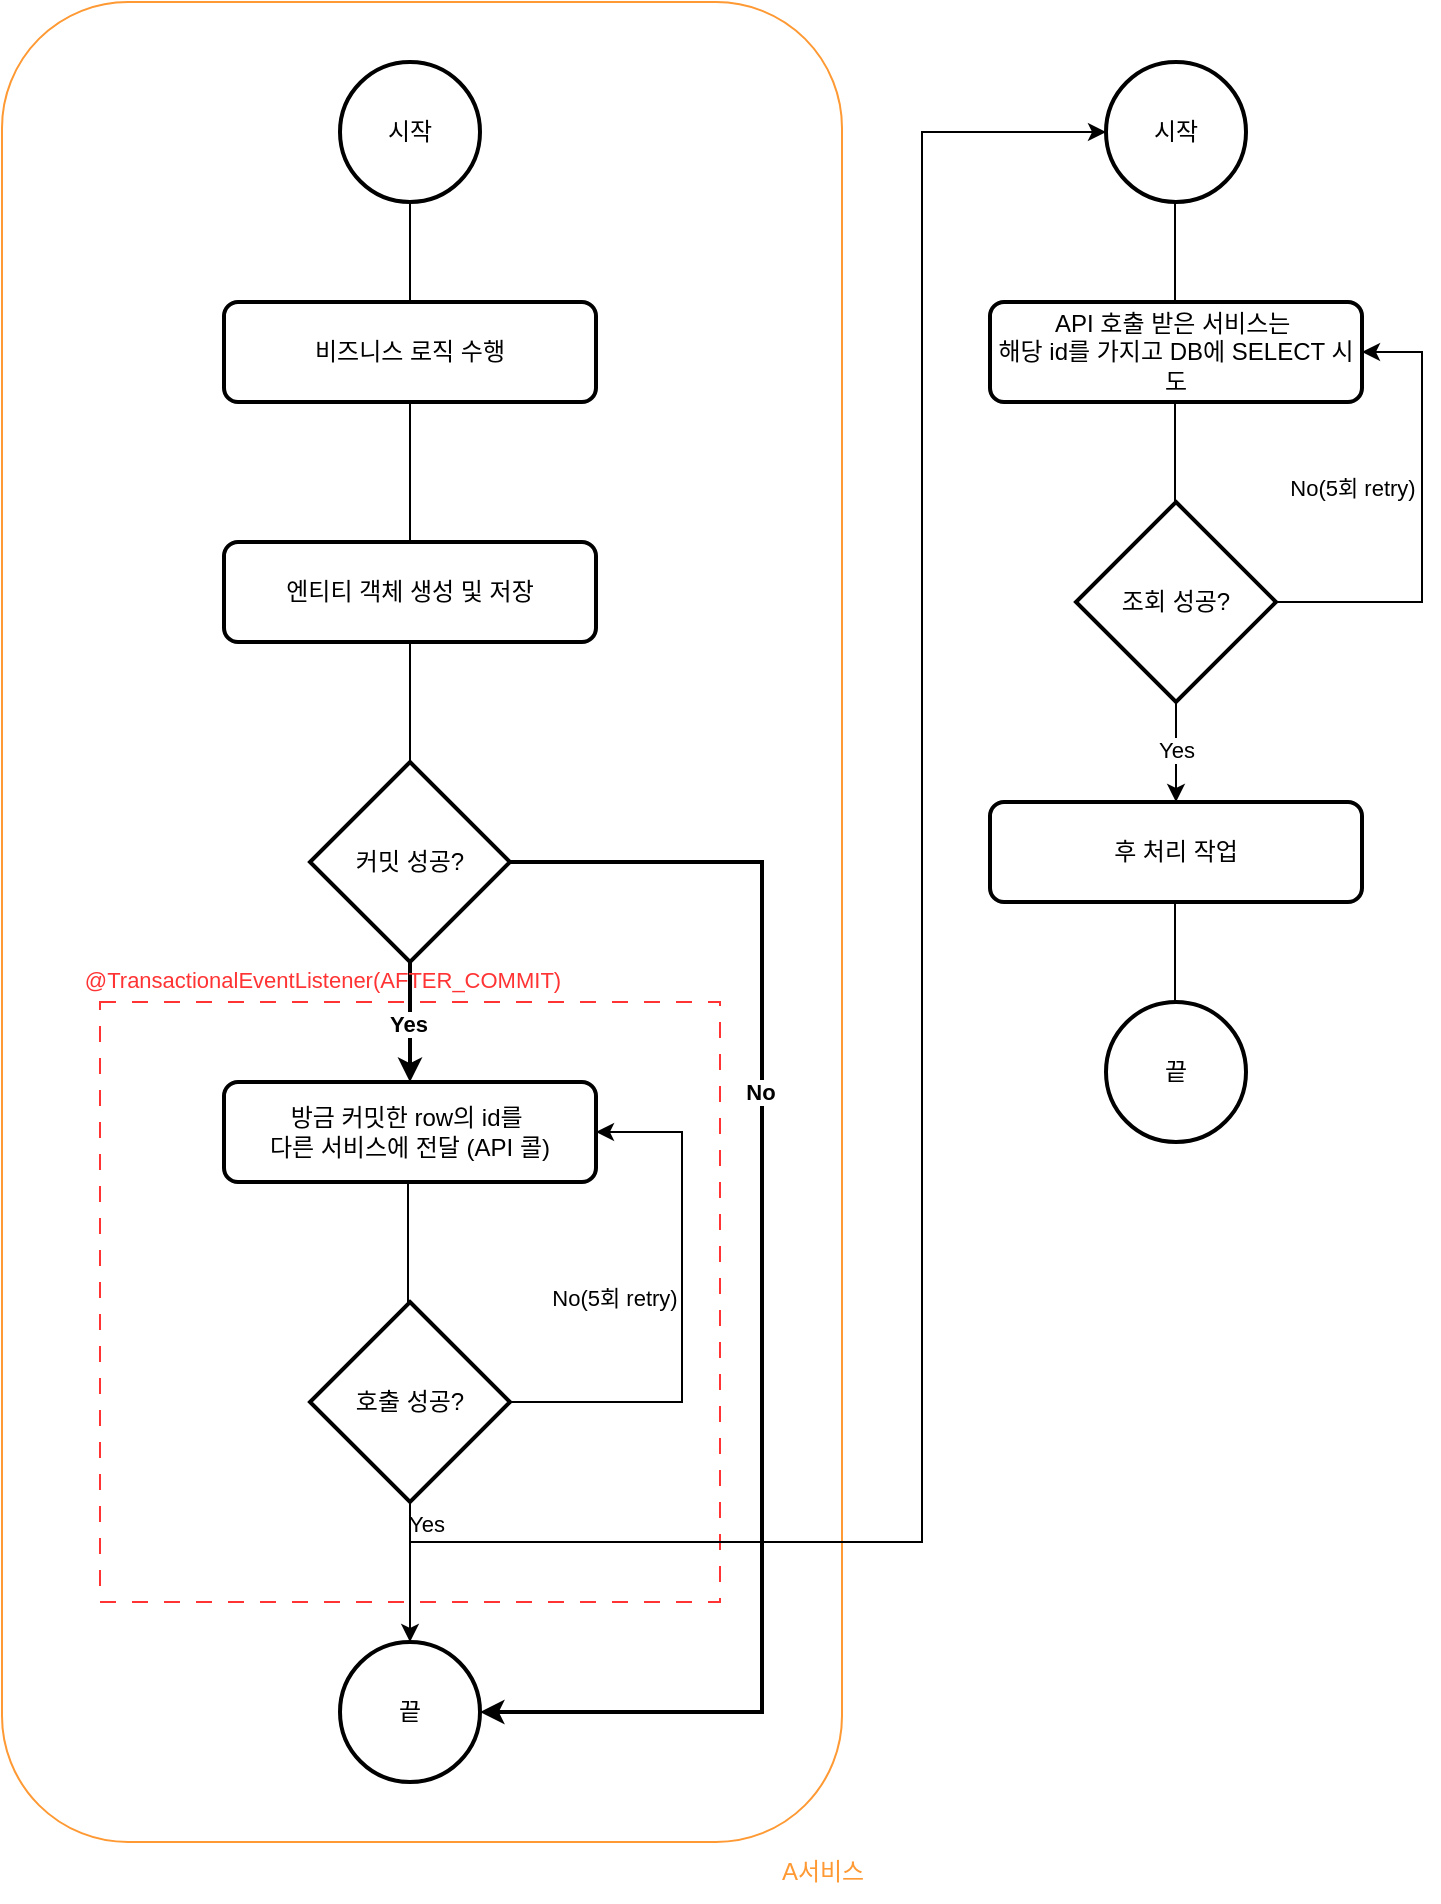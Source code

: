 <mxfile version="24.8.2">
  <diagram name="페이지-1" id="ILBTeA50URxpd8CFX5g5">
    <mxGraphModel dx="2074" dy="1121" grid="1" gridSize="10" guides="1" tooltips="1" connect="1" arrows="1" fold="1" page="1" pageScale="1" pageWidth="827" pageHeight="1169" math="0" shadow="0">
      <root>
        <mxCell id="0" />
        <mxCell id="1" parent="0" />
        <mxCell id="5kKl5Lmpw-ocknqd8EIQ-52" value="" style="rounded=1;whiteSpace=wrap;html=1;fillColor=none;strokeColor=#FF9933;" vertex="1" parent="1">
          <mxGeometry x="50" y="10" width="420" height="920" as="geometry" />
        </mxCell>
        <mxCell id="5kKl5Lmpw-ocknqd8EIQ-24" value="" style="rounded=0;whiteSpace=wrap;html=1;fillColor=none;strokeColor=#FF3333;dashed=1;dashPattern=8 8;" vertex="1" parent="1">
          <mxGeometry x="99" y="510" width="310" height="300" as="geometry" />
        </mxCell>
        <mxCell id="5kKl5Lmpw-ocknqd8EIQ-4" value="시작" style="strokeWidth=2;html=1;shape=mxgraph.flowchart.start_2;whiteSpace=wrap;" vertex="1" parent="1">
          <mxGeometry x="219" y="40" width="70" height="70" as="geometry" />
        </mxCell>
        <mxCell id="5kKl5Lmpw-ocknqd8EIQ-5" value="비즈니스 로직 수행" style="rounded=1;whiteSpace=wrap;html=1;absoluteArcSize=1;arcSize=14;strokeWidth=2;" vertex="1" parent="1">
          <mxGeometry x="161" y="160" width="186" height="50" as="geometry" />
        </mxCell>
        <mxCell id="5kKl5Lmpw-ocknqd8EIQ-6" value="" style="endArrow=none;html=1;rounded=0;entryX=0.5;entryY=1;entryDx=0;entryDy=0;entryPerimeter=0;exitX=0.5;exitY=0;exitDx=0;exitDy=0;" edge="1" parent="1" source="5kKl5Lmpw-ocknqd8EIQ-5" target="5kKl5Lmpw-ocknqd8EIQ-4">
          <mxGeometry width="50" height="50" relative="1" as="geometry">
            <mxPoint x="229" y="180" as="sourcePoint" />
            <mxPoint x="279" y="130" as="targetPoint" />
          </mxGeometry>
        </mxCell>
        <mxCell id="5kKl5Lmpw-ocknqd8EIQ-8" value="끝" style="strokeWidth=2;html=1;shape=mxgraph.flowchart.start_2;whiteSpace=wrap;" vertex="1" parent="1">
          <mxGeometry x="602" y="510" width="70" height="70" as="geometry" />
        </mxCell>
        <mxCell id="5kKl5Lmpw-ocknqd8EIQ-10" value="엔티티 객체 생성 및 저장" style="rounded=1;whiteSpace=wrap;html=1;absoluteArcSize=1;arcSize=14;strokeWidth=2;" vertex="1" parent="1">
          <mxGeometry x="161" y="280" width="186" height="50" as="geometry" />
        </mxCell>
        <mxCell id="5kKl5Lmpw-ocknqd8EIQ-11" value="" style="endArrow=none;html=1;rounded=0;entryX=0.5;entryY=1;entryDx=0;entryDy=0;exitX=0.5;exitY=0;exitDx=0;exitDy=0;" edge="1" parent="1" source="5kKl5Lmpw-ocknqd8EIQ-10" target="5kKl5Lmpw-ocknqd8EIQ-5">
          <mxGeometry width="50" height="50" relative="1" as="geometry">
            <mxPoint x="289" y="280" as="sourcePoint" />
            <mxPoint x="289" y="230" as="targetPoint" />
          </mxGeometry>
        </mxCell>
        <mxCell id="5kKl5Lmpw-ocknqd8EIQ-14" style="edgeStyle=orthogonalEdgeStyle;rounded=0;orthogonalLoop=1;jettySize=auto;html=1;exitX=0.5;exitY=1;exitDx=0;exitDy=0;exitPerimeter=0;strokeWidth=2;" edge="1" parent="1" source="5kKl5Lmpw-ocknqd8EIQ-12">
          <mxGeometry relative="1" as="geometry">
            <mxPoint x="254" y="550" as="targetPoint" />
          </mxGeometry>
        </mxCell>
        <mxCell id="5kKl5Lmpw-ocknqd8EIQ-15" value="Yes" style="edgeLabel;html=1;align=center;verticalAlign=middle;resizable=0;points=[];fontStyle=1" vertex="1" connectable="0" parent="5kKl5Lmpw-ocknqd8EIQ-14">
          <mxGeometry x="-0.405" y="-1" relative="1" as="geometry">
            <mxPoint y="13" as="offset" />
          </mxGeometry>
        </mxCell>
        <mxCell id="5kKl5Lmpw-ocknqd8EIQ-12" value="커밋 성공?" style="strokeWidth=2;html=1;shape=mxgraph.flowchart.decision;whiteSpace=wrap;" vertex="1" parent="1">
          <mxGeometry x="204" y="390" width="100" height="100" as="geometry" />
        </mxCell>
        <mxCell id="5kKl5Lmpw-ocknqd8EIQ-13" value="" style="endArrow=none;html=1;rounded=0;entryX=0.5;entryY=1;entryDx=0;entryDy=0;exitX=0.5;exitY=0;exitDx=0;exitDy=0;exitPerimeter=0;" edge="1" parent="1" source="5kKl5Lmpw-ocknqd8EIQ-12" target="5kKl5Lmpw-ocknqd8EIQ-10">
          <mxGeometry width="50" height="50" relative="1" as="geometry">
            <mxPoint x="264" y="410" as="sourcePoint" />
            <mxPoint x="264" y="340" as="targetPoint" />
          </mxGeometry>
        </mxCell>
        <mxCell id="5kKl5Lmpw-ocknqd8EIQ-17" value="방금 커밋한 row의 id를&amp;nbsp;&lt;div&gt;다른&amp;nbsp;&lt;span style=&quot;background-color: initial;&quot;&gt;서비스에 전달 (API 콜)&lt;/span&gt;&lt;/div&gt;" style="rounded=1;whiteSpace=wrap;html=1;absoluteArcSize=1;arcSize=14;strokeWidth=2;" vertex="1" parent="1">
          <mxGeometry x="161" y="550" width="186" height="50" as="geometry" />
        </mxCell>
        <mxCell id="5kKl5Lmpw-ocknqd8EIQ-22" value="" style="endArrow=none;html=1;rounded=0;entryX=0.5;entryY=1;entryDx=0;entryDy=0;exitX=0.5;exitY=0;exitDx=0;exitDy=0;exitPerimeter=0;" edge="1" parent="1">
          <mxGeometry width="50" height="50" relative="1" as="geometry">
            <mxPoint x="253" y="660" as="sourcePoint" />
            <mxPoint x="253" y="600" as="targetPoint" />
          </mxGeometry>
        </mxCell>
        <mxCell id="5kKl5Lmpw-ocknqd8EIQ-27" value="API 호출 받은 서비스는&amp;nbsp;&lt;div&gt;해당 id를 가지고 DB에 SELECT 시도&lt;/div&gt;" style="rounded=1;whiteSpace=wrap;html=1;absoluteArcSize=1;arcSize=14;strokeWidth=2;" vertex="1" parent="1">
          <mxGeometry x="544" y="160" width="186" height="50" as="geometry" />
        </mxCell>
        <mxCell id="5kKl5Lmpw-ocknqd8EIQ-47" style="edgeStyle=orthogonalEdgeStyle;rounded=0;orthogonalLoop=1;jettySize=auto;html=1;exitX=1;exitY=0.5;exitDx=0;exitDy=0;exitPerimeter=0;entryX=1;entryY=0.5;entryDx=0;entryDy=0;" edge="1" parent="1" source="5kKl5Lmpw-ocknqd8EIQ-29" target="5kKl5Lmpw-ocknqd8EIQ-27">
          <mxGeometry relative="1" as="geometry">
            <Array as="points">
              <mxPoint x="760" y="310" />
              <mxPoint x="760" y="185" />
            </Array>
          </mxGeometry>
        </mxCell>
        <mxCell id="5kKl5Lmpw-ocknqd8EIQ-48" value="No(5회 retry)" style="edgeLabel;html=1;align=center;verticalAlign=middle;resizable=0;points=[];" vertex="1" connectable="0" parent="5kKl5Lmpw-ocknqd8EIQ-47">
          <mxGeometry x="0.149" y="-6" relative="1" as="geometry">
            <mxPoint x="-41" y="1" as="offset" />
          </mxGeometry>
        </mxCell>
        <mxCell id="5kKl5Lmpw-ocknqd8EIQ-49" style="edgeStyle=orthogonalEdgeStyle;rounded=0;orthogonalLoop=1;jettySize=auto;html=1;exitX=0.5;exitY=1;exitDx=0;exitDy=0;exitPerimeter=0;entryX=0.5;entryY=0;entryDx=0;entryDy=0;" edge="1" parent="1" source="5kKl5Lmpw-ocknqd8EIQ-29" target="5kKl5Lmpw-ocknqd8EIQ-30">
          <mxGeometry relative="1" as="geometry" />
        </mxCell>
        <mxCell id="5kKl5Lmpw-ocknqd8EIQ-50" value="Yes" style="edgeLabel;html=1;align=center;verticalAlign=middle;resizable=0;points=[];" vertex="1" connectable="0" parent="5kKl5Lmpw-ocknqd8EIQ-49">
          <mxGeometry x="-0.24" y="4" relative="1" as="geometry">
            <mxPoint x="-4" y="5" as="offset" />
          </mxGeometry>
        </mxCell>
        <mxCell id="5kKl5Lmpw-ocknqd8EIQ-29" value="조회 성공?" style="strokeWidth=2;html=1;shape=mxgraph.flowchart.decision;whiteSpace=wrap;" vertex="1" parent="1">
          <mxGeometry x="587" y="260" width="100" height="100" as="geometry" />
        </mxCell>
        <mxCell id="5kKl5Lmpw-ocknqd8EIQ-30" value="후 처리 작업" style="rounded=1;whiteSpace=wrap;html=1;absoluteArcSize=1;arcSize=14;strokeWidth=2;" vertex="1" parent="1">
          <mxGeometry x="544" y="410" width="186" height="50" as="geometry" />
        </mxCell>
        <mxCell id="5kKl5Lmpw-ocknqd8EIQ-32" value="끝" style="strokeWidth=2;html=1;shape=mxgraph.flowchart.start_2;whiteSpace=wrap;" vertex="1" parent="1">
          <mxGeometry x="219" y="830" width="70" height="70" as="geometry" />
        </mxCell>
        <mxCell id="5kKl5Lmpw-ocknqd8EIQ-33" value="시작" style="strokeWidth=2;html=1;shape=mxgraph.flowchart.start_2;whiteSpace=wrap;" vertex="1" parent="1">
          <mxGeometry x="602" y="40" width="70" height="70" as="geometry" />
        </mxCell>
        <mxCell id="5kKl5Lmpw-ocknqd8EIQ-41" style="edgeStyle=orthogonalEdgeStyle;rounded=0;orthogonalLoop=1;jettySize=auto;html=1;exitX=1;exitY=0.5;exitDx=0;exitDy=0;exitPerimeter=0;entryX=1;entryY=0.5;entryDx=0;entryDy=0;" edge="1" parent="1" source="5kKl5Lmpw-ocknqd8EIQ-38" target="5kKl5Lmpw-ocknqd8EIQ-17">
          <mxGeometry relative="1" as="geometry">
            <Array as="points">
              <mxPoint x="390" y="710" />
              <mxPoint x="390" y="575" />
            </Array>
          </mxGeometry>
        </mxCell>
        <mxCell id="5kKl5Lmpw-ocknqd8EIQ-43" value="No(5회 retry)" style="edgeLabel;html=1;align=center;verticalAlign=middle;resizable=0;points=[];" vertex="1" connectable="0" parent="5kKl5Lmpw-ocknqd8EIQ-41">
          <mxGeometry x="-0.458" y="3" relative="1" as="geometry">
            <mxPoint x="-20" y="-49" as="offset" />
          </mxGeometry>
        </mxCell>
        <mxCell id="5kKl5Lmpw-ocknqd8EIQ-38" value="호출 성공?" style="strokeWidth=2;html=1;shape=mxgraph.flowchart.decision;whiteSpace=wrap;" vertex="1" parent="1">
          <mxGeometry x="204" y="660" width="100" height="100" as="geometry" />
        </mxCell>
        <mxCell id="5kKl5Lmpw-ocknqd8EIQ-39" style="edgeStyle=orthogonalEdgeStyle;rounded=0;orthogonalLoop=1;jettySize=auto;html=1;exitX=0.5;exitY=1;exitDx=0;exitDy=0;exitPerimeter=0;entryX=0.5;entryY=0;entryDx=0;entryDy=0;entryPerimeter=0;" edge="1" parent="1" source="5kKl5Lmpw-ocknqd8EIQ-38" target="5kKl5Lmpw-ocknqd8EIQ-32">
          <mxGeometry relative="1" as="geometry" />
        </mxCell>
        <mxCell id="5kKl5Lmpw-ocknqd8EIQ-40" value="Yes" style="edgeLabel;html=1;align=center;verticalAlign=middle;resizable=0;points=[];" vertex="1" connectable="0" parent="5kKl5Lmpw-ocknqd8EIQ-39">
          <mxGeometry x="-0.2" y="2" relative="1" as="geometry">
            <mxPoint x="6" y="-17" as="offset" />
          </mxGeometry>
        </mxCell>
        <mxCell id="5kKl5Lmpw-ocknqd8EIQ-44" style="edgeStyle=orthogonalEdgeStyle;rounded=0;orthogonalLoop=1;jettySize=auto;html=1;exitX=0.5;exitY=1;exitDx=0;exitDy=0;exitPerimeter=0;entryX=0;entryY=0.5;entryDx=0;entryDy=0;entryPerimeter=0;" edge="1" parent="1" source="5kKl5Lmpw-ocknqd8EIQ-38" target="5kKl5Lmpw-ocknqd8EIQ-33">
          <mxGeometry relative="1" as="geometry">
            <Array as="points">
              <mxPoint x="254" y="780" />
              <mxPoint x="510" y="780" />
              <mxPoint x="510" y="75" />
            </Array>
          </mxGeometry>
        </mxCell>
        <mxCell id="5kKl5Lmpw-ocknqd8EIQ-45" value="" style="endArrow=none;html=1;rounded=0;entryX=0.5;entryY=1;entryDx=0;entryDy=0;entryPerimeter=0;exitX=0.5;exitY=0;exitDx=0;exitDy=0;" edge="1" parent="1">
          <mxGeometry width="50" height="50" relative="1" as="geometry">
            <mxPoint x="636.5" y="160" as="sourcePoint" />
            <mxPoint x="636.5" y="110" as="targetPoint" />
          </mxGeometry>
        </mxCell>
        <mxCell id="5kKl5Lmpw-ocknqd8EIQ-46" value="" style="endArrow=none;html=1;rounded=0;entryX=0.5;entryY=1;entryDx=0;entryDy=0;entryPerimeter=0;exitX=0.5;exitY=0;exitDx=0;exitDy=0;" edge="1" parent="1">
          <mxGeometry width="50" height="50" relative="1" as="geometry">
            <mxPoint x="636.5" y="260" as="sourcePoint" />
            <mxPoint x="636.5" y="210" as="targetPoint" />
          </mxGeometry>
        </mxCell>
        <mxCell id="5kKl5Lmpw-ocknqd8EIQ-51" value="" style="endArrow=none;html=1;rounded=0;entryX=0.5;entryY=1;entryDx=0;entryDy=0;entryPerimeter=0;exitX=0.5;exitY=0;exitDx=0;exitDy=0;" edge="1" parent="1">
          <mxGeometry width="50" height="50" relative="1" as="geometry">
            <mxPoint x="636.5" y="510" as="sourcePoint" />
            <mxPoint x="636.5" y="460" as="targetPoint" />
          </mxGeometry>
        </mxCell>
        <mxCell id="5kKl5Lmpw-ocknqd8EIQ-53" value="&lt;font color=&quot;#ff9933&quot;&gt;A서비스&lt;/font&gt;" style="text;html=1;align=center;verticalAlign=middle;resizable=0;points=[];autosize=1;strokeColor=none;fillColor=none;" vertex="1" parent="1">
          <mxGeometry x="430" y="930" width="60" height="30" as="geometry" />
        </mxCell>
        <mxCell id="5kKl5Lmpw-ocknqd8EIQ-57" style="edgeStyle=orthogonalEdgeStyle;rounded=0;orthogonalLoop=1;jettySize=auto;html=1;exitX=1;exitY=0.5;exitDx=0;exitDy=0;exitPerimeter=0;entryX=1;entryY=0.5;entryDx=0;entryDy=0;entryPerimeter=0;strokeWidth=2;" edge="1" parent="1" source="5kKl5Lmpw-ocknqd8EIQ-12" target="5kKl5Lmpw-ocknqd8EIQ-32">
          <mxGeometry relative="1" as="geometry">
            <Array as="points">
              <mxPoint x="430" y="440" />
              <mxPoint x="430" y="865" />
            </Array>
          </mxGeometry>
        </mxCell>
        <mxCell id="5kKl5Lmpw-ocknqd8EIQ-58" value="&lt;b&gt;No&lt;/b&gt;" style="edgeLabel;html=1;align=center;verticalAlign=middle;resizable=0;points=[];" vertex="1" connectable="0" parent="5kKl5Lmpw-ocknqd8EIQ-57">
          <mxGeometry x="-0.303" y="4" relative="1" as="geometry">
            <mxPoint x="-5" as="offset" />
          </mxGeometry>
        </mxCell>
        <mxCell id="5kKl5Lmpw-ocknqd8EIQ-25" value="@TransactionalEventListener(AFTER_COMMIT)" style="text;html=1;align=center;verticalAlign=middle;resizable=0;points=[];autosize=1;strokeColor=none;fillColor=none;fontSize=11;fontColor=#FF3333;" vertex="1" parent="1">
          <mxGeometry x="80" y="484" width="260" height="30" as="geometry" />
        </mxCell>
      </root>
    </mxGraphModel>
  </diagram>
</mxfile>
